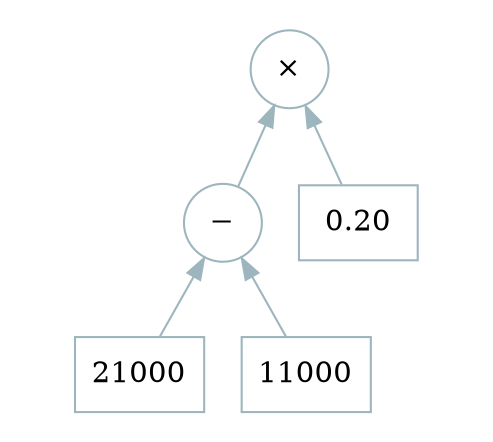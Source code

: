digraph taxcalc {

graph [rankdir = "BT";
       pad = "0.5,0.2";
       ]

edge [color = "#9db5bd"];

node [shape = circle;
      color = "#9db5bd"];

{node [shape = box];
	"21000" "11000"} -> "−";

{"−" " 0.20 " [shape = box]} -> "×";

}

